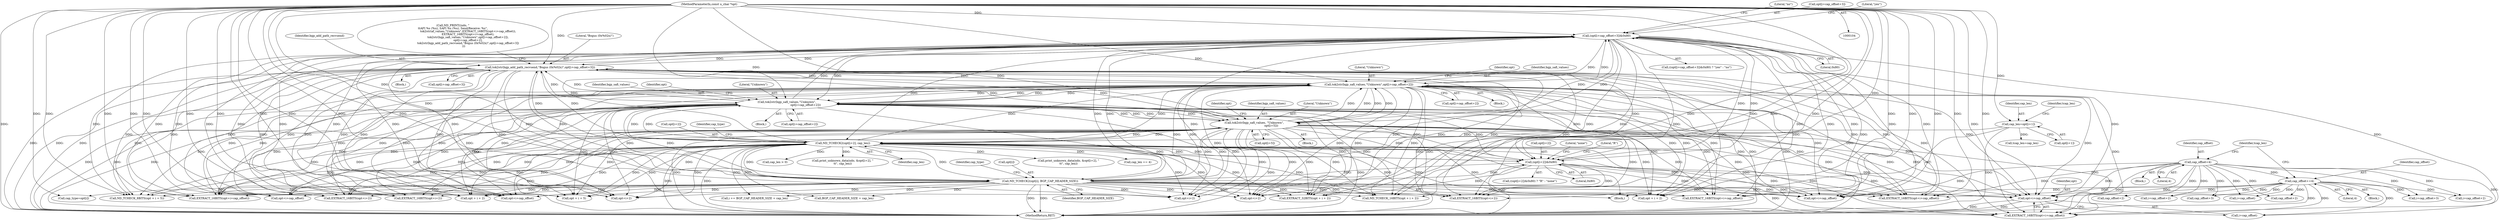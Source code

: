 digraph "0_tcpdump_e3f3b445e2d20ac5d5b7fcb7559ce6beb55da0c9@pointer" {
"1000268" [label="(Call,opt+i+cap_offset)"];
"1000293" [label="(Call,(opt[i+cap_offset+3])&0x80)"];
"1000407" [label="(Call,tok2str(bgp_add_path_recvsend,\"Bogus (0x%02x)\",opt[i+cap_offset+3]))"];
"1000106" [label="(MethodParameterIn,const u_char *opt)"];
"1000389" [label="(Call,tok2str(bgp_safi_values,\"Unknown\",opt[i+cap_offset+2]))"];
"1000274" [label="(Call,tok2str(bgp_safi_values,\"Unknown\",\n                                          opt[i+cap_offset+2]))"];
"1000195" [label="(Call,tok2str(bgp_safi_values, \"Unknown\",\n                                      opt[i+5]))"];
"1000155" [label="(Call,ND_TCHECK2(opt[i+2], cap_len))"];
"1000223" [label="(Call,(opt[i+2])&0x80)"];
"1000122" [label="(Call,ND_TCHECK2(opt[i], BGP_CAP_HEADER_SIZE))"];
"1000132" [label="(Call,cap_len=opt[i+1])"];
"1000243" [label="(Call,cap_offset=4)"];
"1000307" [label="(Call,cap_offset+=4)"];
"1000307" [label="(Call,cap_offset+=4)"];
"1000156" [label="(Call,opt[i+2])"];
"1000287" [label="(Call,i+cap_offset+2)"];
"1000401" [label="(Identifier,opt)"];
"1000277" [label="(Call,opt[i+cap_offset+2])"];
"1000330" [label="(Call,EXTRACT_32BITS(opt + i + 2))"];
"1000233" [label="(Call,EXTRACT_16BITS(opt+i+2))"];
"1000302" [label="(Literal,\"yes\")"];
"1000269" [label="(Identifier,opt)"];
"1000243" [label="(Call,cap_offset=4)"];
"1000210" [label="(Call,ND_TCHECK_16BITS(opt + i + 2))"];
"1000194" [label="(Block,)"];
"1000223" [label="(Call,(opt[i+2])&0x80)"];
"1000296" [label="(Call,i+cap_offset+3)"];
"1000139" [label="(Call,tcap_len=cap_len)"];
"1000390" [label="(Identifier,bgp_safi_values)"];
"1000260" [label="(Call,EXTRACT_16BITS(opt+i+cap_offset))"];
"1000188" [label="(Call,EXTRACT_16BITS(opt+i+2))"];
"1000267" [label="(Call,EXTRACT_16BITS(opt+i+cap_offset))"];
"1000106" [label="(MethodParameterIn,const u_char *opt)"];
"1000301" [label="(Literal,0x80)"];
"1000471" [label="(Call,BGP_CAP_HEADER_SIZE + cap_len)"];
"1000140" [label="(Identifier,tcap_len)"];
"1000382" [label="(Call,EXTRACT_16BITS(opt+i+cap_offset))"];
"1000244" [label="(Identifier,cap_offset)"];
"1000409" [label="(Literal,\"Bogus (0x%02x)\")"];
"1000281" [label="(Call,cap_offset+2)"];
"1000181" [label="(Call,EXTRACT_16BITS(opt+i+2))"];
"1000274" [label="(Call,tok2str(bgp_safi_values,\"Unknown\",\n                                          opt[i+cap_offset+2]))"];
"1000248" [label="(Identifier,tcap_len)"];
"1000204" [label="(Identifier,opt)"];
"1000234" [label="(Call,opt+i+2)"];
"1000261" [label="(Call,opt+i+cap_offset)"];
"1000273" [label="(Block,)"];
"1000375" [label="(Call,EXTRACT_16BITS(opt+i+cap_offset))"];
"1000268" [label="(Call,opt+i+cap_offset)"];
"1000198" [label="(Call,opt[i+5])"];
"1000122" [label="(Call,ND_TCHECK2(opt[i], BGP_CAP_HEADER_SIZE))"];
"1000224" [label="(Call,opt[i+2])"];
"1000127" [label="(Call,cap_type=opt[i])"];
"1000408" [label="(Identifier,bgp_add_path_recvsend)"];
"1000292" [label="(Call,((opt[i+cap_offset+3])&0x80) ? \"yes\" : \"no\")"];
"1000270" [label="(Call,i+cap_offset)"];
"1000275" [label="(Identifier,bgp_safi_values)"];
"1000161" [label="(Identifier,cap_len)"];
"1000331" [label="(Call,opt + i + 2)"];
"1000286" [label="(Identifier,opt)"];
"1000166" [label="(Call,ND_TCHECK_8BITS(opt + i + 5))"];
"1000128" [label="(Identifier,cap_type)"];
"1000437" [label="(Call,print_unknown_data(ndo, &opt[i+2], \"\n\t\t\", cap_len))"];
"1000222" [label="(Call,((opt[i+2])&0x80) ? \"R\" : \"none\")"];
"1000376" [label="(Call,opt+i+cap_offset)"];
"1000134" [label="(Call,opt[i+1])"];
"1000196" [label="(Identifier,bgp_safi_values)"];
"1000309" [label="(Literal,4)"];
"1000399" [label="(Block,)"];
"1000389" [label="(Call,tok2str(bgp_safi_values,\"Unknown\",opt[i+cap_offset+2]))"];
"1000316" [label="(Call,cap_len == 4)"];
"1000289" [label="(Call,cap_offset+2)"];
"1000126" [label="(Identifier,BGP_CAP_HEADER_SIZE)"];
"1000303" [label="(Literal,\"no\")"];
"1000294" [label="(Call,opt[i+cap_offset+3])"];
"1000164" [label="(Block,)"];
"1000383" [label="(Call,opt+i+cap_offset)"];
"1000229" [label="(Literal,0x80)"];
"1000195" [label="(Call,tok2str(bgp_safi_values, \"Unknown\",\n                                      opt[i+5]))"];
"1000231" [label="(Literal,\"none\")"];
"1000480" [label="(MethodReturn,RET)"];
"1000182" [label="(Call,opt+i+2)"];
"1000245" [label="(Literal,4)"];
"1000391" [label="(Literal,\"Unknown\")"];
"1000132" [label="(Call,cap_len=opt[i+1])"];
"1000469" [label="(Call,i += BGP_CAP_HEADER_SIZE + cap_len)"];
"1000123" [label="(Call,opt[i])"];
"1000279" [label="(Call,i+cap_offset+2)"];
"1000298" [label="(Call,cap_offset+3)"];
"1000455" [label="(Call,cap_len > 0)"];
"1000459" [label="(Call,print_unknown_data(ndo, &opt[i+2], \"\n\t\t\", cap_len))"];
"1000250" [label="(Block,)"];
"1000308" [label="(Identifier,cap_offset)"];
"1000121" [label="(Block,)"];
"1000211" [label="(Call,opt + i + 2)"];
"1000167" [label="(Call,opt + i + 5)"];
"1000197" [label="(Literal,\"Unknown\")"];
"1000189" [label="(Call,opt+i+2)"];
"1000276" [label="(Literal,\"Unknown\")"];
"1000392" [label="(Call,opt[i+cap_offset+2])"];
"1000410" [label="(Call,opt[i+cap_offset+3])"];
"1000388" [label="(Block,)"];
"1000163" [label="(Identifier,cap_type)"];
"1000407" [label="(Call,tok2str(bgp_add_path_recvsend,\"Bogus (0x%02x)\",opt[i+cap_offset+3]))"];
"1000293" [label="(Call,(opt[i+cap_offset+3])&0x80)"];
"1000155" [label="(Call,ND_TCHECK2(opt[i+2], cap_len))"];
"1000133" [label="(Identifier,cap_len)"];
"1000263" [label="(Call,i+cap_offset)"];
"1000230" [label="(Literal,\"R\")"];
"1000366" [label="(Call,ND_PRINT((ndo, \"\n\t\tAFI %s (%u), SAFI %s (%u), Send/Receive: %s\",\n                                  tok2str(af_values,\"Unknown\",EXTRACT_16BITS(opt+i+cap_offset)),\n                                  EXTRACT_16BITS(opt+i+cap_offset),\n                                  tok2str(bgp_safi_values,\"Unknown\",opt[i+cap_offset+2]),\n                                  opt[i+cap_offset+2],\n                                  tok2str(bgp_add_path_recvsend,\"Bogus (0x%02x)\",opt[i+cap_offset+3])\n                        )))"];
"1000268" -> "1000267"  [label="AST: "];
"1000268" -> "1000270"  [label="CFG: "];
"1000269" -> "1000268"  [label="AST: "];
"1000270" -> "1000268"  [label="AST: "];
"1000267" -> "1000268"  [label="CFG: "];
"1000268" -> "1000480"  [label="DDG: "];
"1000268" -> "1000480"  [label="DDG: "];
"1000293" -> "1000268"  [label="DDG: "];
"1000389" -> "1000268"  [label="DDG: "];
"1000407" -> "1000268"  [label="DDG: "];
"1000274" -> "1000268"  [label="DDG: "];
"1000223" -> "1000268"  [label="DDG: "];
"1000195" -> "1000268"  [label="DDG: "];
"1000106" -> "1000268"  [label="DDG: "];
"1000155" -> "1000268"  [label="DDG: "];
"1000122" -> "1000268"  [label="DDG: "];
"1000243" -> "1000268"  [label="DDG: "];
"1000307" -> "1000268"  [label="DDG: "];
"1000293" -> "1000292"  [label="AST: "];
"1000293" -> "1000301"  [label="CFG: "];
"1000294" -> "1000293"  [label="AST: "];
"1000301" -> "1000293"  [label="AST: "];
"1000302" -> "1000293"  [label="CFG: "];
"1000303" -> "1000293"  [label="CFG: "];
"1000293" -> "1000480"  [label="DDG: "];
"1000293" -> "1000122"  [label="DDG: "];
"1000293" -> "1000155"  [label="DDG: "];
"1000293" -> "1000166"  [label="DDG: "];
"1000293" -> "1000167"  [label="DDG: "];
"1000293" -> "1000181"  [label="DDG: "];
"1000293" -> "1000182"  [label="DDG: "];
"1000293" -> "1000188"  [label="DDG: "];
"1000293" -> "1000189"  [label="DDG: "];
"1000293" -> "1000195"  [label="DDG: "];
"1000293" -> "1000210"  [label="DDG: "];
"1000293" -> "1000211"  [label="DDG: "];
"1000293" -> "1000223"  [label="DDG: "];
"1000293" -> "1000233"  [label="DDG: "];
"1000293" -> "1000234"  [label="DDG: "];
"1000293" -> "1000260"  [label="DDG: "];
"1000293" -> "1000261"  [label="DDG: "];
"1000293" -> "1000267"  [label="DDG: "];
"1000293" -> "1000274"  [label="DDG: "];
"1000407" -> "1000293"  [label="DDG: "];
"1000106" -> "1000293"  [label="DDG: "];
"1000389" -> "1000293"  [label="DDG: "];
"1000274" -> "1000293"  [label="DDG: "];
"1000223" -> "1000293"  [label="DDG: "];
"1000195" -> "1000293"  [label="DDG: "];
"1000155" -> "1000293"  [label="DDG: "];
"1000122" -> "1000293"  [label="DDG: "];
"1000293" -> "1000330"  [label="DDG: "];
"1000293" -> "1000331"  [label="DDG: "];
"1000293" -> "1000375"  [label="DDG: "];
"1000293" -> "1000376"  [label="DDG: "];
"1000293" -> "1000382"  [label="DDG: "];
"1000293" -> "1000383"  [label="DDG: "];
"1000293" -> "1000389"  [label="DDG: "];
"1000293" -> "1000407"  [label="DDG: "];
"1000407" -> "1000399"  [label="AST: "];
"1000407" -> "1000410"  [label="CFG: "];
"1000408" -> "1000407"  [label="AST: "];
"1000409" -> "1000407"  [label="AST: "];
"1000410" -> "1000407"  [label="AST: "];
"1000366" -> "1000407"  [label="CFG: "];
"1000407" -> "1000480"  [label="DDG: "];
"1000407" -> "1000480"  [label="DDG: "];
"1000407" -> "1000480"  [label="DDG: "];
"1000407" -> "1000122"  [label="DDG: "];
"1000407" -> "1000155"  [label="DDG: "];
"1000407" -> "1000166"  [label="DDG: "];
"1000407" -> "1000167"  [label="DDG: "];
"1000407" -> "1000181"  [label="DDG: "];
"1000407" -> "1000182"  [label="DDG: "];
"1000407" -> "1000188"  [label="DDG: "];
"1000407" -> "1000189"  [label="DDG: "];
"1000407" -> "1000195"  [label="DDG: "];
"1000407" -> "1000210"  [label="DDG: "];
"1000407" -> "1000211"  [label="DDG: "];
"1000407" -> "1000223"  [label="DDG: "];
"1000407" -> "1000233"  [label="DDG: "];
"1000407" -> "1000234"  [label="DDG: "];
"1000407" -> "1000260"  [label="DDG: "];
"1000407" -> "1000261"  [label="DDG: "];
"1000407" -> "1000267"  [label="DDG: "];
"1000407" -> "1000274"  [label="DDG: "];
"1000407" -> "1000330"  [label="DDG: "];
"1000407" -> "1000331"  [label="DDG: "];
"1000407" -> "1000375"  [label="DDG: "];
"1000407" -> "1000376"  [label="DDG: "];
"1000407" -> "1000382"  [label="DDG: "];
"1000407" -> "1000383"  [label="DDG: "];
"1000407" -> "1000389"  [label="DDG: "];
"1000106" -> "1000407"  [label="DDG: "];
"1000389" -> "1000407"  [label="DDG: "];
"1000274" -> "1000407"  [label="DDG: "];
"1000155" -> "1000407"  [label="DDG: "];
"1000195" -> "1000407"  [label="DDG: "];
"1000122" -> "1000407"  [label="DDG: "];
"1000106" -> "1000104"  [label="AST: "];
"1000106" -> "1000480"  [label="DDG: "];
"1000106" -> "1000122"  [label="DDG: "];
"1000106" -> "1000127"  [label="DDG: "];
"1000106" -> "1000132"  [label="DDG: "];
"1000106" -> "1000155"  [label="DDG: "];
"1000106" -> "1000166"  [label="DDG: "];
"1000106" -> "1000167"  [label="DDG: "];
"1000106" -> "1000181"  [label="DDG: "];
"1000106" -> "1000182"  [label="DDG: "];
"1000106" -> "1000188"  [label="DDG: "];
"1000106" -> "1000189"  [label="DDG: "];
"1000106" -> "1000195"  [label="DDG: "];
"1000106" -> "1000210"  [label="DDG: "];
"1000106" -> "1000211"  [label="DDG: "];
"1000106" -> "1000223"  [label="DDG: "];
"1000106" -> "1000233"  [label="DDG: "];
"1000106" -> "1000234"  [label="DDG: "];
"1000106" -> "1000260"  [label="DDG: "];
"1000106" -> "1000261"  [label="DDG: "];
"1000106" -> "1000267"  [label="DDG: "];
"1000106" -> "1000274"  [label="DDG: "];
"1000106" -> "1000330"  [label="DDG: "];
"1000106" -> "1000331"  [label="DDG: "];
"1000106" -> "1000375"  [label="DDG: "];
"1000106" -> "1000376"  [label="DDG: "];
"1000106" -> "1000382"  [label="DDG: "];
"1000106" -> "1000383"  [label="DDG: "];
"1000106" -> "1000389"  [label="DDG: "];
"1000389" -> "1000388"  [label="AST: "];
"1000389" -> "1000392"  [label="CFG: "];
"1000390" -> "1000389"  [label="AST: "];
"1000391" -> "1000389"  [label="AST: "];
"1000392" -> "1000389"  [label="AST: "];
"1000401" -> "1000389"  [label="CFG: "];
"1000389" -> "1000480"  [label="DDG: "];
"1000389" -> "1000480"  [label="DDG: "];
"1000389" -> "1000480"  [label="DDG: "];
"1000389" -> "1000122"  [label="DDG: "];
"1000389" -> "1000155"  [label="DDG: "];
"1000389" -> "1000166"  [label="DDG: "];
"1000389" -> "1000167"  [label="DDG: "];
"1000389" -> "1000181"  [label="DDG: "];
"1000389" -> "1000182"  [label="DDG: "];
"1000389" -> "1000188"  [label="DDG: "];
"1000389" -> "1000189"  [label="DDG: "];
"1000389" -> "1000195"  [label="DDG: "];
"1000389" -> "1000195"  [label="DDG: "];
"1000389" -> "1000210"  [label="DDG: "];
"1000389" -> "1000211"  [label="DDG: "];
"1000389" -> "1000223"  [label="DDG: "];
"1000389" -> "1000233"  [label="DDG: "];
"1000389" -> "1000234"  [label="DDG: "];
"1000389" -> "1000260"  [label="DDG: "];
"1000389" -> "1000261"  [label="DDG: "];
"1000389" -> "1000267"  [label="DDG: "];
"1000389" -> "1000274"  [label="DDG: "];
"1000389" -> "1000274"  [label="DDG: "];
"1000389" -> "1000330"  [label="DDG: "];
"1000389" -> "1000331"  [label="DDG: "];
"1000389" -> "1000375"  [label="DDG: "];
"1000389" -> "1000376"  [label="DDG: "];
"1000389" -> "1000382"  [label="DDG: "];
"1000389" -> "1000383"  [label="DDG: "];
"1000274" -> "1000389"  [label="DDG: "];
"1000274" -> "1000389"  [label="DDG: "];
"1000195" -> "1000389"  [label="DDG: "];
"1000195" -> "1000389"  [label="DDG: "];
"1000155" -> "1000389"  [label="DDG: "];
"1000122" -> "1000389"  [label="DDG: "];
"1000274" -> "1000273"  [label="AST: "];
"1000274" -> "1000277"  [label="CFG: "];
"1000275" -> "1000274"  [label="AST: "];
"1000276" -> "1000274"  [label="AST: "];
"1000277" -> "1000274"  [label="AST: "];
"1000286" -> "1000274"  [label="CFG: "];
"1000274" -> "1000480"  [label="DDG: "];
"1000274" -> "1000480"  [label="DDG: "];
"1000274" -> "1000480"  [label="DDG: "];
"1000274" -> "1000122"  [label="DDG: "];
"1000274" -> "1000155"  [label="DDG: "];
"1000274" -> "1000166"  [label="DDG: "];
"1000274" -> "1000167"  [label="DDG: "];
"1000274" -> "1000181"  [label="DDG: "];
"1000274" -> "1000182"  [label="DDG: "];
"1000274" -> "1000188"  [label="DDG: "];
"1000274" -> "1000189"  [label="DDG: "];
"1000274" -> "1000195"  [label="DDG: "];
"1000274" -> "1000195"  [label="DDG: "];
"1000274" -> "1000210"  [label="DDG: "];
"1000274" -> "1000211"  [label="DDG: "];
"1000274" -> "1000223"  [label="DDG: "];
"1000274" -> "1000233"  [label="DDG: "];
"1000274" -> "1000234"  [label="DDG: "];
"1000274" -> "1000260"  [label="DDG: "];
"1000274" -> "1000261"  [label="DDG: "];
"1000274" -> "1000267"  [label="DDG: "];
"1000195" -> "1000274"  [label="DDG: "];
"1000195" -> "1000274"  [label="DDG: "];
"1000223" -> "1000274"  [label="DDG: "];
"1000155" -> "1000274"  [label="DDG: "];
"1000122" -> "1000274"  [label="DDG: "];
"1000274" -> "1000330"  [label="DDG: "];
"1000274" -> "1000331"  [label="DDG: "];
"1000274" -> "1000375"  [label="DDG: "];
"1000274" -> "1000376"  [label="DDG: "];
"1000274" -> "1000382"  [label="DDG: "];
"1000274" -> "1000383"  [label="DDG: "];
"1000195" -> "1000194"  [label="AST: "];
"1000195" -> "1000198"  [label="CFG: "];
"1000196" -> "1000195"  [label="AST: "];
"1000197" -> "1000195"  [label="AST: "];
"1000198" -> "1000195"  [label="AST: "];
"1000204" -> "1000195"  [label="CFG: "];
"1000195" -> "1000480"  [label="DDG: "];
"1000195" -> "1000480"  [label="DDG: "];
"1000195" -> "1000480"  [label="DDG: "];
"1000195" -> "1000122"  [label="DDG: "];
"1000195" -> "1000155"  [label="DDG: "];
"1000195" -> "1000166"  [label="DDG: "];
"1000195" -> "1000167"  [label="DDG: "];
"1000195" -> "1000181"  [label="DDG: "];
"1000195" -> "1000182"  [label="DDG: "];
"1000195" -> "1000188"  [label="DDG: "];
"1000195" -> "1000189"  [label="DDG: "];
"1000155" -> "1000195"  [label="DDG: "];
"1000122" -> "1000195"  [label="DDG: "];
"1000195" -> "1000210"  [label="DDG: "];
"1000195" -> "1000211"  [label="DDG: "];
"1000195" -> "1000223"  [label="DDG: "];
"1000195" -> "1000233"  [label="DDG: "];
"1000195" -> "1000234"  [label="DDG: "];
"1000195" -> "1000260"  [label="DDG: "];
"1000195" -> "1000261"  [label="DDG: "];
"1000195" -> "1000267"  [label="DDG: "];
"1000195" -> "1000330"  [label="DDG: "];
"1000195" -> "1000331"  [label="DDG: "];
"1000195" -> "1000375"  [label="DDG: "];
"1000195" -> "1000376"  [label="DDG: "];
"1000195" -> "1000382"  [label="DDG: "];
"1000195" -> "1000383"  [label="DDG: "];
"1000155" -> "1000121"  [label="AST: "];
"1000155" -> "1000161"  [label="CFG: "];
"1000156" -> "1000155"  [label="AST: "];
"1000161" -> "1000155"  [label="AST: "];
"1000163" -> "1000155"  [label="CFG: "];
"1000155" -> "1000480"  [label="DDG: "];
"1000155" -> "1000480"  [label="DDG: "];
"1000155" -> "1000480"  [label="DDG: "];
"1000155" -> "1000122"  [label="DDG: "];
"1000223" -> "1000155"  [label="DDG: "];
"1000122" -> "1000155"  [label="DDG: "];
"1000132" -> "1000155"  [label="DDG: "];
"1000155" -> "1000166"  [label="DDG: "];
"1000155" -> "1000167"  [label="DDG: "];
"1000155" -> "1000181"  [label="DDG: "];
"1000155" -> "1000182"  [label="DDG: "];
"1000155" -> "1000188"  [label="DDG: "];
"1000155" -> "1000189"  [label="DDG: "];
"1000155" -> "1000210"  [label="DDG: "];
"1000155" -> "1000211"  [label="DDG: "];
"1000155" -> "1000223"  [label="DDG: "];
"1000155" -> "1000233"  [label="DDG: "];
"1000155" -> "1000234"  [label="DDG: "];
"1000155" -> "1000260"  [label="DDG: "];
"1000155" -> "1000261"  [label="DDG: "];
"1000155" -> "1000267"  [label="DDG: "];
"1000155" -> "1000316"  [label="DDG: "];
"1000155" -> "1000330"  [label="DDG: "];
"1000155" -> "1000331"  [label="DDG: "];
"1000155" -> "1000375"  [label="DDG: "];
"1000155" -> "1000376"  [label="DDG: "];
"1000155" -> "1000382"  [label="DDG: "];
"1000155" -> "1000383"  [label="DDG: "];
"1000155" -> "1000437"  [label="DDG: "];
"1000155" -> "1000455"  [label="DDG: "];
"1000155" -> "1000459"  [label="DDG: "];
"1000155" -> "1000469"  [label="DDG: "];
"1000155" -> "1000471"  [label="DDG: "];
"1000223" -> "1000222"  [label="AST: "];
"1000223" -> "1000229"  [label="CFG: "];
"1000224" -> "1000223"  [label="AST: "];
"1000229" -> "1000223"  [label="AST: "];
"1000230" -> "1000223"  [label="CFG: "];
"1000231" -> "1000223"  [label="CFG: "];
"1000223" -> "1000480"  [label="DDG: "];
"1000223" -> "1000122"  [label="DDG: "];
"1000122" -> "1000223"  [label="DDG: "];
"1000223" -> "1000233"  [label="DDG: "];
"1000223" -> "1000234"  [label="DDG: "];
"1000223" -> "1000260"  [label="DDG: "];
"1000223" -> "1000261"  [label="DDG: "];
"1000223" -> "1000267"  [label="DDG: "];
"1000122" -> "1000121"  [label="AST: "];
"1000122" -> "1000126"  [label="CFG: "];
"1000123" -> "1000122"  [label="AST: "];
"1000126" -> "1000122"  [label="AST: "];
"1000128" -> "1000122"  [label="CFG: "];
"1000122" -> "1000480"  [label="DDG: "];
"1000122" -> "1000480"  [label="DDG: "];
"1000122" -> "1000127"  [label="DDG: "];
"1000122" -> "1000166"  [label="DDG: "];
"1000122" -> "1000167"  [label="DDG: "];
"1000122" -> "1000181"  [label="DDG: "];
"1000122" -> "1000182"  [label="DDG: "];
"1000122" -> "1000188"  [label="DDG: "];
"1000122" -> "1000189"  [label="DDG: "];
"1000122" -> "1000210"  [label="DDG: "];
"1000122" -> "1000211"  [label="DDG: "];
"1000122" -> "1000233"  [label="DDG: "];
"1000122" -> "1000234"  [label="DDG: "];
"1000122" -> "1000260"  [label="DDG: "];
"1000122" -> "1000261"  [label="DDG: "];
"1000122" -> "1000267"  [label="DDG: "];
"1000122" -> "1000330"  [label="DDG: "];
"1000122" -> "1000331"  [label="DDG: "];
"1000122" -> "1000375"  [label="DDG: "];
"1000122" -> "1000376"  [label="DDG: "];
"1000122" -> "1000382"  [label="DDG: "];
"1000122" -> "1000383"  [label="DDG: "];
"1000122" -> "1000469"  [label="DDG: "];
"1000122" -> "1000471"  [label="DDG: "];
"1000132" -> "1000121"  [label="AST: "];
"1000132" -> "1000134"  [label="CFG: "];
"1000133" -> "1000132"  [label="AST: "];
"1000134" -> "1000132"  [label="AST: "];
"1000140" -> "1000132"  [label="CFG: "];
"1000132" -> "1000480"  [label="DDG: "];
"1000132" -> "1000139"  [label="DDG: "];
"1000243" -> "1000164"  [label="AST: "];
"1000243" -> "1000245"  [label="CFG: "];
"1000244" -> "1000243"  [label="AST: "];
"1000245" -> "1000243"  [label="AST: "];
"1000248" -> "1000243"  [label="CFG: "];
"1000243" -> "1000480"  [label="DDG: "];
"1000243" -> "1000260"  [label="DDG: "];
"1000243" -> "1000261"  [label="DDG: "];
"1000243" -> "1000263"  [label="DDG: "];
"1000243" -> "1000267"  [label="DDG: "];
"1000243" -> "1000270"  [label="DDG: "];
"1000243" -> "1000279"  [label="DDG: "];
"1000243" -> "1000281"  [label="DDG: "];
"1000243" -> "1000287"  [label="DDG: "];
"1000243" -> "1000289"  [label="DDG: "];
"1000243" -> "1000296"  [label="DDG: "];
"1000243" -> "1000298"  [label="DDG: "];
"1000243" -> "1000307"  [label="DDG: "];
"1000307" -> "1000250"  [label="AST: "];
"1000307" -> "1000309"  [label="CFG: "];
"1000308" -> "1000307"  [label="AST: "];
"1000309" -> "1000307"  [label="AST: "];
"1000248" -> "1000307"  [label="CFG: "];
"1000307" -> "1000480"  [label="DDG: "];
"1000307" -> "1000260"  [label="DDG: "];
"1000307" -> "1000261"  [label="DDG: "];
"1000307" -> "1000263"  [label="DDG: "];
"1000307" -> "1000267"  [label="DDG: "];
"1000307" -> "1000270"  [label="DDG: "];
"1000307" -> "1000279"  [label="DDG: "];
"1000307" -> "1000281"  [label="DDG: "];
"1000307" -> "1000287"  [label="DDG: "];
"1000307" -> "1000289"  [label="DDG: "];
"1000307" -> "1000296"  [label="DDG: "];
"1000307" -> "1000298"  [label="DDG: "];
}
